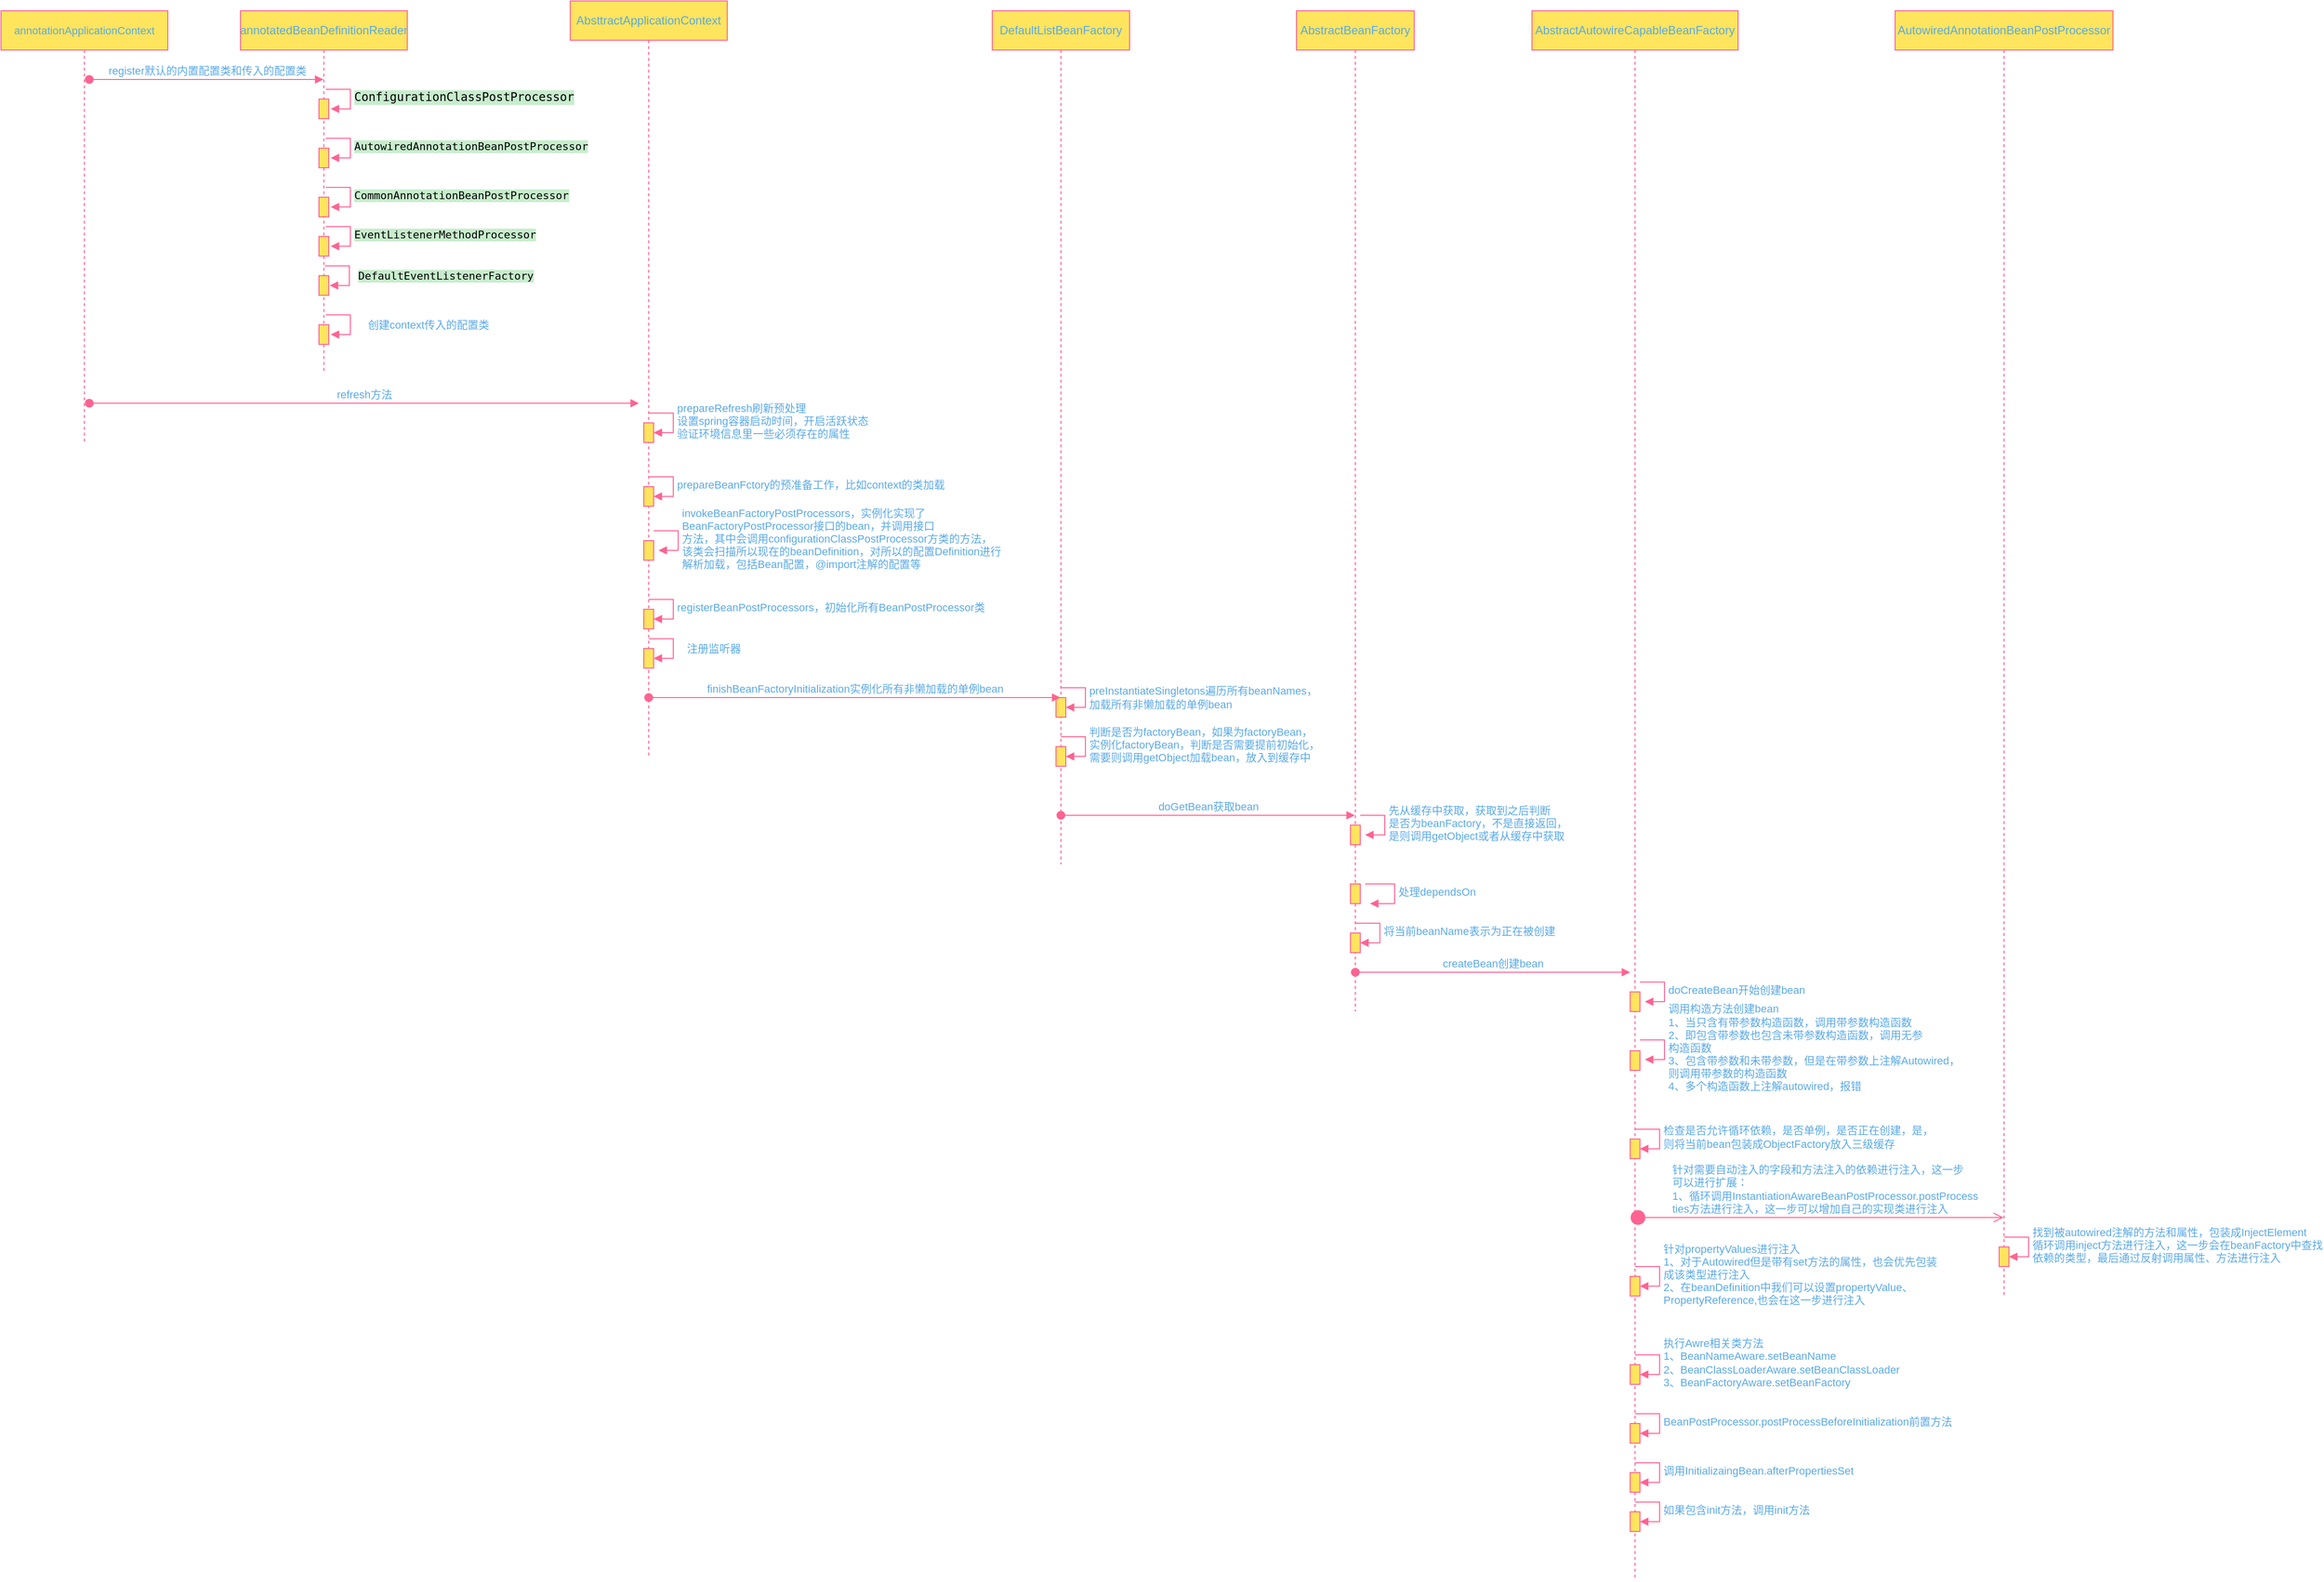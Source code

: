 <mxfile version="13.6.0" type="github">
  <diagram id="jD7jVm_kFhbCNpo8MqzH" name="Page-1">
    <mxGraphModel dx="946" dy="614" grid="1" gridSize="10" guides="1" tooltips="1" connect="1" arrows="1" fold="1" page="1" pageScale="1" pageWidth="827" pageHeight="1169" math="0" shadow="0">
      <root>
        <mxCell id="0" />
        <mxCell id="1" parent="0" />
        <mxCell id="nHzR_UdeMCzrL-gVibLt-6" value="&lt;span style=&quot;font-size: 11px&quot;&gt;annotationApplicationContext&lt;/span&gt;" style="shape=umlLifeline;perimeter=lifelinePerimeter;whiteSpace=wrap;html=1;container=1;collapsible=0;recursiveResize=0;outlineConnect=0;rounded=0;sketch=0;fillColor=#FFE45E;strokeColor=#FF6392;fontColor=#5AA9E6;" vertex="1" parent="1">
          <mxGeometry x="70" y="100" width="170" height="440" as="geometry" />
        </mxCell>
        <mxCell id="nHzR_UdeMCzrL-gVibLt-13" value="&lt;span style=&quot;text-align: left&quot;&gt;register默认的内置配置类和传入的配置类&lt;/span&gt;" style="html=1;verticalAlign=bottom;startArrow=oval;startFill=1;endArrow=block;startSize=8;strokeColor=#FF6392;fillColor=#FFE45E;fontColor=#5AA9E6;" edge="1" parent="nHzR_UdeMCzrL-gVibLt-6" target="nHzR_UdeMCzrL-gVibLt-10">
          <mxGeometry width="60" relative="1" as="geometry">
            <mxPoint x="90" y="70" as="sourcePoint" />
            <mxPoint x="150" y="70" as="targetPoint" />
          </mxGeometry>
        </mxCell>
        <mxCell id="nHzR_UdeMCzrL-gVibLt-10" value="annotatedBeanDefinitionReader" style="shape=umlLifeline;perimeter=lifelinePerimeter;whiteSpace=wrap;html=1;container=1;collapsible=0;recursiveResize=0;outlineConnect=0;rounded=0;sketch=0;strokeColor=#FF6392;fillColor=#FFE45E;fontColor=#5AA9E6;" vertex="1" parent="1">
          <mxGeometry x="314" y="100" width="170" height="370" as="geometry" />
        </mxCell>
        <mxCell id="nHzR_UdeMCzrL-gVibLt-27" value="&lt;pre style=&quot;background-color: rgb(199 , 237 , 204) ; color: rgb(0 , 0 , 0) ; font-family: &amp;#34;jetbrains mono&amp;#34; , monospace&quot;&gt;EventListenerMethodProcessor&lt;/pre&gt;" style="edgeStyle=orthogonalEdgeStyle;html=1;align=left;spacingLeft=2;endArrow=block;rounded=0;entryX=1;entryY=0;strokeColor=#FF6392;fillColor=#FFE45E;fontColor=#5AA9E6;" edge="1" parent="nHzR_UdeMCzrL-gVibLt-10">
          <mxGeometry relative="1" as="geometry">
            <mxPoint x="87" y="220" as="sourcePoint" />
            <Array as="points">
              <mxPoint x="112" y="220" />
            </Array>
            <mxPoint x="92" y="240" as="targetPoint" />
          </mxGeometry>
        </mxCell>
        <mxCell id="nHzR_UdeMCzrL-gVibLt-31" value="&lt;pre style=&quot;background-color: rgb(199 , 237 , 204) ; color: rgb(0 , 0 , 0) ; font-family: &amp;#34;jetbrains mono&amp;#34; , monospace&quot;&gt;DefaultEventListenerFactory&lt;/pre&gt;" style="edgeStyle=orthogonalEdgeStyle;html=1;align=left;spacingLeft=2;endArrow=block;rounded=0;entryX=1;entryY=0;strokeColor=#FF6392;fillColor=#FFE45E;fontColor=#5AA9E6;" edge="1" parent="nHzR_UdeMCzrL-gVibLt-10">
          <mxGeometry x="0.077" y="5" relative="1" as="geometry">
            <mxPoint x="86" y="260" as="sourcePoint" />
            <Array as="points">
              <mxPoint x="111" y="260" />
            </Array>
            <mxPoint x="91" y="280" as="targetPoint" />
            <mxPoint as="offset" />
          </mxGeometry>
        </mxCell>
        <mxCell id="nHzR_UdeMCzrL-gVibLt-35" value="创建context传入的配置类" style="edgeStyle=orthogonalEdgeStyle;html=1;align=left;spacingLeft=2;endArrow=block;rounded=0;entryX=1;entryY=0;strokeColor=#FF6392;fillColor=#FFE45E;fontColor=#5AA9E6;" edge="1" parent="nHzR_UdeMCzrL-gVibLt-10">
          <mxGeometry x="0.385" y="-17" relative="1" as="geometry">
            <mxPoint x="87" y="310" as="sourcePoint" />
            <Array as="points">
              <mxPoint x="112" y="310" />
            </Array>
            <mxPoint x="92" y="330" as="targetPoint" />
            <mxPoint x="14" y="7" as="offset" />
          </mxGeometry>
        </mxCell>
        <mxCell id="nHzR_UdeMCzrL-gVibLt-69" value="" style="html=1;points=[];perimeter=orthogonalPerimeter;rounded=0;sketch=0;strokeColor=#FF6392;fillColor=#FFE45E;fontColor=#5AA9E6;" vertex="1" parent="nHzR_UdeMCzrL-gVibLt-10">
          <mxGeometry x="80" y="320" width="10" height="20" as="geometry" />
        </mxCell>
        <mxCell id="nHzR_UdeMCzrL-gVibLt-70" value="" style="html=1;points=[];perimeter=orthogonalPerimeter;rounded=0;sketch=0;strokeColor=#FF6392;fillColor=#FFE45E;fontColor=#5AA9E6;" vertex="1" parent="nHzR_UdeMCzrL-gVibLt-10">
          <mxGeometry x="80" y="270" width="10" height="20" as="geometry" />
        </mxCell>
        <mxCell id="nHzR_UdeMCzrL-gVibLt-71" value="" style="html=1;points=[];perimeter=orthogonalPerimeter;rounded=0;sketch=0;strokeColor=#FF6392;fillColor=#FFE45E;fontColor=#5AA9E6;" vertex="1" parent="nHzR_UdeMCzrL-gVibLt-10">
          <mxGeometry x="80" y="230" width="10" height="20" as="geometry" />
        </mxCell>
        <mxCell id="nHzR_UdeMCzrL-gVibLt-72" value="" style="html=1;points=[];perimeter=orthogonalPerimeter;rounded=0;sketch=0;strokeColor=#FF6392;fillColor=#FFE45E;fontColor=#5AA9E6;" vertex="1" parent="nHzR_UdeMCzrL-gVibLt-10">
          <mxGeometry x="80" y="190" width="10" height="20" as="geometry" />
        </mxCell>
        <mxCell id="nHzR_UdeMCzrL-gVibLt-73" value="" style="html=1;points=[];perimeter=orthogonalPerimeter;rounded=0;sketch=0;strokeColor=#FF6392;fillColor=#FFE45E;fontColor=#5AA9E6;" vertex="1" parent="nHzR_UdeMCzrL-gVibLt-10">
          <mxGeometry x="80" y="140" width="10" height="20" as="geometry" />
        </mxCell>
        <mxCell id="nHzR_UdeMCzrL-gVibLt-74" value="" style="html=1;points=[];perimeter=orthogonalPerimeter;rounded=0;sketch=0;strokeColor=#FF6392;fillColor=#FFE45E;fontColor=#5AA9E6;" vertex="1" parent="nHzR_UdeMCzrL-gVibLt-10">
          <mxGeometry x="80" y="90" width="10" height="20" as="geometry" />
        </mxCell>
        <mxCell id="nHzR_UdeMCzrL-gVibLt-19" value="&lt;pre style=&quot;background-color: rgb(199 , 237 , 204) ; color: rgb(0 , 0 , 0) ; font-family: &amp;#34;jetbrains mono&amp;#34; , monospace&quot;&gt;&lt;font style=&quot;font-size: 12px&quot;&gt;ConfigurationClassPostProcessor&lt;/font&gt;&lt;/pre&gt;" style="edgeStyle=orthogonalEdgeStyle;html=1;align=left;spacingLeft=2;endArrow=block;rounded=0;entryX=1;entryY=0;strokeColor=#FF6392;fillColor=#FFE45E;fontColor=#5AA9E6;" edge="1" parent="1">
          <mxGeometry relative="1" as="geometry">
            <mxPoint x="401" y="180" as="sourcePoint" />
            <Array as="points">
              <mxPoint x="426" y="180" />
            </Array>
            <mxPoint x="406" y="200" as="targetPoint" />
          </mxGeometry>
        </mxCell>
        <mxCell id="nHzR_UdeMCzrL-gVibLt-23" value="&lt;pre style=&quot;background-color: rgb(199 , 237 , 204) ; color: rgb(0 , 0 , 0) ; font-family: &amp;#34;jetbrains mono&amp;#34; , monospace&quot;&gt;AutowiredAnnotationBeanPostProcessor&lt;/pre&gt;" style="edgeStyle=orthogonalEdgeStyle;html=1;align=left;spacingLeft=2;endArrow=block;rounded=0;entryX=1;entryY=0;strokeColor=#FF6392;fillColor=#FFE45E;fontColor=#5AA9E6;" edge="1" parent="1">
          <mxGeometry relative="1" as="geometry">
            <mxPoint x="401" y="230" as="sourcePoint" />
            <Array as="points">
              <mxPoint x="426" y="230" />
            </Array>
            <mxPoint x="406" y="250" as="targetPoint" />
          </mxGeometry>
        </mxCell>
        <mxCell id="nHzR_UdeMCzrL-gVibLt-25" value="&lt;pre style=&quot;background-color: rgb(199 , 237 , 204) ; color: rgb(0 , 0 , 0) ; font-family: &amp;#34;jetbrains mono&amp;#34; , monospace&quot;&gt;CommonAnnotationBeanPostProcessor&lt;/pre&gt;" style="edgeStyle=orthogonalEdgeStyle;html=1;align=left;spacingLeft=2;endArrow=block;rounded=0;entryX=1;entryY=0;strokeColor=#FF6392;fillColor=#FFE45E;fontColor=#5AA9E6;" edge="1" parent="1">
          <mxGeometry relative="1" as="geometry">
            <mxPoint x="401" y="280" as="sourcePoint" />
            <Array as="points">
              <mxPoint x="426" y="280" />
            </Array>
            <mxPoint x="406" y="300" as="targetPoint" />
          </mxGeometry>
        </mxCell>
        <mxCell id="nHzR_UdeMCzrL-gVibLt-36" value="AbsttractApplicationContext" style="shape=umlLifeline;perimeter=lifelinePerimeter;whiteSpace=wrap;html=1;container=1;collapsible=0;recursiveResize=0;outlineConnect=0;rounded=0;sketch=0;strokeColor=#FF6392;fillColor=#FFE45E;fontColor=#5AA9E6;" vertex="1" parent="1">
          <mxGeometry x="650" y="90" width="160" height="770" as="geometry" />
        </mxCell>
        <mxCell id="nHzR_UdeMCzrL-gVibLt-41" value="prepareRefresh刷新预处理&lt;br&gt;设置spring容器启动时间，开启活跃状态&lt;br&gt;验证环境信息里一些必须存在的属性" style="edgeStyle=orthogonalEdgeStyle;html=1;align=left;spacingLeft=2;endArrow=block;rounded=0;entryX=1;entryY=0;strokeColor=#FF6392;fillColor=#FFE45E;fontColor=#5AA9E6;" edge="1" parent="nHzR_UdeMCzrL-gVibLt-36">
          <mxGeometry relative="1" as="geometry">
            <mxPoint x="80" y="420" as="sourcePoint" />
            <Array as="points">
              <mxPoint x="105" y="420" />
            </Array>
            <mxPoint x="85" y="440" as="targetPoint" />
          </mxGeometry>
        </mxCell>
        <mxCell id="nHzR_UdeMCzrL-gVibLt-43" value="prepareBeanFctory的预准备工作，比如context的类加载" style="edgeStyle=orthogonalEdgeStyle;html=1;align=left;spacingLeft=2;endArrow=block;rounded=0;entryX=1;entryY=0;strokeColor=#FF6392;fillColor=#FFE45E;fontColor=#5AA9E6;" edge="1" parent="nHzR_UdeMCzrL-gVibLt-36">
          <mxGeometry relative="1" as="geometry">
            <mxPoint x="80" y="485" as="sourcePoint" />
            <Array as="points">
              <mxPoint x="105" y="485" />
            </Array>
            <mxPoint x="85" y="505" as="targetPoint" />
          </mxGeometry>
        </mxCell>
        <mxCell id="nHzR_UdeMCzrL-gVibLt-47" value="invokeBeanFactoryPostProcessors，实例化实现了&lt;br&gt;BeanFactoryPostProcessor接口的bean，并调用接口&lt;br&gt;方法，其中会调用configurationClassPostProcessor方类的方法，&lt;br&gt;该类会扫描所以现在的beanDefinition，对所以的配置Definition进行&lt;br&gt;解析加载，包括Bean配置，@import注解的配置等" style="edgeStyle=orthogonalEdgeStyle;html=1;align=left;spacingLeft=2;endArrow=block;rounded=0;entryX=1;entryY=0;strokeColor=#FF6392;fillColor=#FFE45E;fontColor=#5AA9E6;" edge="1" parent="nHzR_UdeMCzrL-gVibLt-36">
          <mxGeometry relative="1" as="geometry">
            <mxPoint x="85" y="540" as="sourcePoint" />
            <Array as="points">
              <mxPoint x="110" y="540" />
              <mxPoint x="110" y="560" />
            </Array>
            <mxPoint x="90" y="560" as="targetPoint" />
          </mxGeometry>
        </mxCell>
        <mxCell id="nHzR_UdeMCzrL-gVibLt-51" value="注册监听器" style="edgeStyle=orthogonalEdgeStyle;html=1;align=left;spacingLeft=2;endArrow=block;rounded=0;entryX=1;entryY=0;strokeColor=#FF6392;fillColor=#FFE45E;fontColor=#5AA9E6;" edge="1" parent="nHzR_UdeMCzrL-gVibLt-36">
          <mxGeometry x="0.385" y="-14" relative="1" as="geometry">
            <mxPoint x="80" y="650" as="sourcePoint" />
            <Array as="points">
              <mxPoint x="105" y="650" />
            </Array>
            <mxPoint x="85" y="670" as="targetPoint" />
            <mxPoint x="10" y="4" as="offset" />
          </mxGeometry>
        </mxCell>
        <mxCell id="nHzR_UdeMCzrL-gVibLt-64" value="" style="html=1;points=[];perimeter=orthogonalPerimeter;rounded=0;sketch=0;strokeColor=#FF6392;fillColor=#FFE45E;fontColor=#5AA9E6;" vertex="1" parent="nHzR_UdeMCzrL-gVibLt-36">
          <mxGeometry x="75" y="660" width="10" height="20" as="geometry" />
        </mxCell>
        <mxCell id="nHzR_UdeMCzrL-gVibLt-65" value="" style="html=1;points=[];perimeter=orthogonalPerimeter;rounded=0;sketch=0;strokeColor=#FF6392;fillColor=#FFE45E;fontColor=#5AA9E6;" vertex="1" parent="nHzR_UdeMCzrL-gVibLt-36">
          <mxGeometry x="75" y="620" width="10" height="20" as="geometry" />
        </mxCell>
        <mxCell id="nHzR_UdeMCzrL-gVibLt-66" value="" style="html=1;points=[];perimeter=orthogonalPerimeter;rounded=0;sketch=0;strokeColor=#FF6392;fillColor=#FFE45E;fontColor=#5AA9E6;" vertex="1" parent="nHzR_UdeMCzrL-gVibLt-36">
          <mxGeometry x="75" y="550" width="10" height="20" as="geometry" />
        </mxCell>
        <mxCell id="nHzR_UdeMCzrL-gVibLt-67" value="" style="html=1;points=[];perimeter=orthogonalPerimeter;rounded=0;sketch=0;strokeColor=#FF6392;fillColor=#FFE45E;fontColor=#5AA9E6;" vertex="1" parent="nHzR_UdeMCzrL-gVibLt-36">
          <mxGeometry x="75" y="495" width="10" height="20" as="geometry" />
        </mxCell>
        <mxCell id="nHzR_UdeMCzrL-gVibLt-68" value="" style="html=1;points=[];perimeter=orthogonalPerimeter;rounded=0;sketch=0;strokeColor=#FF6392;fillColor=#FFE45E;fontColor=#5AA9E6;" vertex="1" parent="nHzR_UdeMCzrL-gVibLt-36">
          <mxGeometry x="75" y="430" width="10" height="20" as="geometry" />
        </mxCell>
        <mxCell id="nHzR_UdeMCzrL-gVibLt-37" value="refresh方法" style="html=1;verticalAlign=bottom;startArrow=oval;startFill=1;endArrow=block;startSize=8;strokeColor=#FF6392;fillColor=#FFE45E;fontColor=#5AA9E6;" edge="1" parent="1">
          <mxGeometry width="60" relative="1" as="geometry">
            <mxPoint x="160" y="500" as="sourcePoint" />
            <mxPoint x="720" y="500" as="targetPoint" />
          </mxGeometry>
        </mxCell>
        <mxCell id="nHzR_UdeMCzrL-gVibLt-49" value="registerBeanPostProcessors，初始化所有BeanPostProcessor类" style="edgeStyle=orthogonalEdgeStyle;html=1;align=left;spacingLeft=2;endArrow=block;rounded=0;entryX=1;entryY=0;strokeColor=#FF6392;fillColor=#FFE45E;fontColor=#5AA9E6;" edge="1" parent="1">
          <mxGeometry relative="1" as="geometry">
            <mxPoint x="730" y="700" as="sourcePoint" />
            <Array as="points">
              <mxPoint x="755" y="700" />
            </Array>
            <mxPoint x="735" y="720" as="targetPoint" />
          </mxGeometry>
        </mxCell>
        <mxCell id="nHzR_UdeMCzrL-gVibLt-56" value="DefaultListBeanFactory" style="shape=umlLifeline;perimeter=lifelinePerimeter;whiteSpace=wrap;html=1;container=1;collapsible=0;recursiveResize=0;outlineConnect=0;rounded=0;sketch=0;strokeColor=#FF6392;fillColor=#FFE45E;fontColor=#5AA9E6;" vertex="1" parent="1">
          <mxGeometry x="1080" y="100" width="140" height="870" as="geometry" />
        </mxCell>
        <mxCell id="nHzR_UdeMCzrL-gVibLt-59" value="preInstantiateSingletons遍历所有beanNames，&lt;br&gt;加载所有非懒加载的单例bean" style="edgeStyle=orthogonalEdgeStyle;html=1;align=left;spacingLeft=2;endArrow=block;rounded=0;entryX=1;entryY=0;strokeColor=#FF6392;fillColor=#FFE45E;fontColor=#5AA9E6;" edge="1" parent="nHzR_UdeMCzrL-gVibLt-56">
          <mxGeometry x="0.077" relative="1" as="geometry">
            <mxPoint x="70" y="690" as="sourcePoint" />
            <Array as="points">
              <mxPoint x="95" y="690" />
            </Array>
            <mxPoint x="75" y="710" as="targetPoint" />
            <mxPoint as="offset" />
          </mxGeometry>
        </mxCell>
        <mxCell id="nHzR_UdeMCzrL-gVibLt-61" value="判断是否为factoryBean，如果为factoryBean，&lt;br&gt;实例化factoryBean，判断是否需要提前初始化，&lt;br&gt;需要则调用getObject加载bean，放入到缓存中" style="edgeStyle=orthogonalEdgeStyle;html=1;align=left;spacingLeft=2;endArrow=block;rounded=0;entryX=1;entryY=0;strokeColor=#FF6392;fillColor=#FFE45E;fontColor=#5AA9E6;" edge="1" parent="nHzR_UdeMCzrL-gVibLt-56">
          <mxGeometry relative="1" as="geometry">
            <mxPoint x="70" y="740" as="sourcePoint" />
            <Array as="points">
              <mxPoint x="95" y="740" />
            </Array>
            <mxPoint x="75" y="760" as="targetPoint" />
          </mxGeometry>
        </mxCell>
        <mxCell id="nHzR_UdeMCzrL-gVibLt-75" value="" style="html=1;points=[];perimeter=orthogonalPerimeter;rounded=0;sketch=0;strokeColor=#FF6392;fillColor=#FFE45E;fontColor=#5AA9E6;" vertex="1" parent="nHzR_UdeMCzrL-gVibLt-56">
          <mxGeometry x="65" y="750" width="10" height="20" as="geometry" />
        </mxCell>
        <mxCell id="nHzR_UdeMCzrL-gVibLt-76" value="" style="html=1;points=[];perimeter=orthogonalPerimeter;rounded=0;sketch=0;strokeColor=#FF6392;fillColor=#FFE45E;fontColor=#5AA9E6;" vertex="1" parent="nHzR_UdeMCzrL-gVibLt-56">
          <mxGeometry x="65" y="700" width="10" height="20" as="geometry" />
        </mxCell>
        <mxCell id="nHzR_UdeMCzrL-gVibLt-82" value="doGetBean获取bean" style="html=1;verticalAlign=bottom;startArrow=oval;startFill=1;endArrow=block;startSize=8;strokeColor=#FF6392;fillColor=#FFE45E;fontColor=#5AA9E6;" edge="1" parent="nHzR_UdeMCzrL-gVibLt-56" target="nHzR_UdeMCzrL-gVibLt-81">
          <mxGeometry width="60" relative="1" as="geometry">
            <mxPoint x="70" y="820" as="sourcePoint" />
            <mxPoint x="130" y="820" as="targetPoint" />
          </mxGeometry>
        </mxCell>
        <mxCell id="nHzR_UdeMCzrL-gVibLt-57" value="&lt;span style=&quot;text-align: left&quot;&gt;finishBeanFactoryInitialization实例化所有非懒加载的单例bean&lt;/span&gt;" style="html=1;verticalAlign=bottom;startArrow=oval;startFill=1;endArrow=block;startSize=8;strokeColor=#FF6392;fillColor=#FFE45E;fontColor=#5AA9E6;" edge="1" parent="1" source="nHzR_UdeMCzrL-gVibLt-36" target="nHzR_UdeMCzrL-gVibLt-56">
          <mxGeometry width="60" relative="1" as="geometry">
            <mxPoint x="730" y="790" as="sourcePoint" />
            <mxPoint x="790" y="790" as="targetPoint" />
            <Array as="points">
              <mxPoint x="750" y="800" />
            </Array>
          </mxGeometry>
        </mxCell>
        <mxCell id="nHzR_UdeMCzrL-gVibLt-81" value="AbstractBeanFactory" style="shape=umlLifeline;perimeter=lifelinePerimeter;whiteSpace=wrap;html=1;container=1;collapsible=0;recursiveResize=0;outlineConnect=0;rounded=0;sketch=0;strokeColor=#FF6392;fillColor=#FFE45E;fontColor=#5AA9E6;" vertex="1" parent="1">
          <mxGeometry x="1390" y="100" width="120" height="1020" as="geometry" />
        </mxCell>
        <mxCell id="nHzR_UdeMCzrL-gVibLt-84" value="先从缓存中获取，获取到之后判断&lt;br&gt;是否为beanFactory，不是直接返回，&lt;br&gt;是则调用getObject或者从缓存中获取" style="edgeStyle=orthogonalEdgeStyle;html=1;align=left;spacingLeft=2;endArrow=block;rounded=0;entryX=1;entryY=0;strokeColor=#FF6392;fillColor=#FFE45E;fontColor=#5AA9E6;" edge="1" parent="nHzR_UdeMCzrL-gVibLt-81">
          <mxGeometry relative="1" as="geometry">
            <mxPoint x="65" y="820" as="sourcePoint" />
            <Array as="points">
              <mxPoint x="90" y="820" />
            </Array>
            <mxPoint x="70" y="840" as="targetPoint" />
          </mxGeometry>
        </mxCell>
        <mxCell id="nHzR_UdeMCzrL-gVibLt-85" value="" style="html=1;points=[];perimeter=orthogonalPerimeter;rounded=0;sketch=0;strokeColor=#FF6392;fillColor=#FFE45E;fontColor=#5AA9E6;" vertex="1" parent="nHzR_UdeMCzrL-gVibLt-81">
          <mxGeometry x="55" y="830" width="10" height="20" as="geometry" />
        </mxCell>
        <mxCell id="nHzR_UdeMCzrL-gVibLt-87" value="将当前beanName表示为正在被创建" style="edgeStyle=orthogonalEdgeStyle;html=1;align=left;spacingLeft=2;endArrow=block;rounded=0;entryX=1;entryY=0;strokeColor=#FF6392;fillColor=#FFE45E;fontColor=#5AA9E6;" edge="1" parent="nHzR_UdeMCzrL-gVibLt-81">
          <mxGeometry relative="1" as="geometry">
            <mxPoint x="60" y="930" as="sourcePoint" />
            <Array as="points">
              <mxPoint x="85" y="930" />
            </Array>
            <mxPoint x="65" y="950" as="targetPoint" />
          </mxGeometry>
        </mxCell>
        <mxCell id="nHzR_UdeMCzrL-gVibLt-88" value="" style="html=1;points=[];perimeter=orthogonalPerimeter;rounded=0;sketch=0;strokeColor=#FF6392;fillColor=#FFE45E;fontColor=#5AA9E6;" vertex="1" parent="nHzR_UdeMCzrL-gVibLt-81">
          <mxGeometry x="55" y="890" width="10" height="20" as="geometry" />
        </mxCell>
        <mxCell id="nHzR_UdeMCzrL-gVibLt-92" value="" style="html=1;points=[];perimeter=orthogonalPerimeter;rounded=0;sketch=0;strokeColor=#FF6392;fillColor=#FFE45E;fontColor=#5AA9E6;" vertex="1" parent="nHzR_UdeMCzrL-gVibLt-81">
          <mxGeometry x="55" y="940" width="10" height="20" as="geometry" />
        </mxCell>
        <mxCell id="nHzR_UdeMCzrL-gVibLt-89" value="AbstractAutowireCapableBeanFactory" style="shape=umlLifeline;perimeter=lifelinePerimeter;whiteSpace=wrap;html=1;container=1;collapsible=0;recursiveResize=0;outlineConnect=0;rounded=0;sketch=0;strokeColor=#FF6392;fillColor=#FFE45E;fontColor=#5AA9E6;" vertex="1" parent="1">
          <mxGeometry x="1630" y="100" width="210" height="1600" as="geometry" />
        </mxCell>
        <mxCell id="nHzR_UdeMCzrL-gVibLt-94" value="doCreateBean开始创建bean" style="edgeStyle=orthogonalEdgeStyle;html=1;align=left;spacingLeft=2;endArrow=block;rounded=0;entryX=1;entryY=0;strokeColor=#FF6392;fillColor=#FFE45E;fontColor=#5AA9E6;" edge="1" parent="nHzR_UdeMCzrL-gVibLt-89">
          <mxGeometry relative="1" as="geometry">
            <mxPoint x="110" y="990" as="sourcePoint" />
            <Array as="points">
              <mxPoint x="135" y="990" />
            </Array>
            <mxPoint x="115" y="1010" as="targetPoint" />
          </mxGeometry>
        </mxCell>
        <mxCell id="nHzR_UdeMCzrL-gVibLt-95" value="" style="html=1;points=[];perimeter=orthogonalPerimeter;rounded=0;sketch=0;strokeColor=#FF6392;fillColor=#FFE45E;fontColor=#5AA9E6;" vertex="1" parent="nHzR_UdeMCzrL-gVibLt-89">
          <mxGeometry x="100" y="1000" width="10" height="20" as="geometry" />
        </mxCell>
        <mxCell id="nHzR_UdeMCzrL-gVibLt-97" value="调用构造方法创建bean&lt;br&gt;1、当只含有带参数构造函数，调用带参数构造函数&lt;br&gt;2、即包含带参数也包含未带参数构造函数，调用无参&lt;br&gt;构造函数&lt;br&gt;3、包含带参数和未带参数，但是在带参数上注解Autowired，&lt;br&gt;则调用带参数的构造函数&lt;br&gt;4、多个构造函数上注解autowired，报错" style="edgeStyle=orthogonalEdgeStyle;html=1;align=left;spacingLeft=2;endArrow=block;rounded=0;entryX=1;entryY=0;strokeColor=#FF6392;fillColor=#FFE45E;fontColor=#5AA9E6;" edge="1" parent="nHzR_UdeMCzrL-gVibLt-89">
          <mxGeometry relative="1" as="geometry">
            <mxPoint x="110" y="1049" as="sourcePoint" />
            <Array as="points">
              <mxPoint x="135" y="1049" />
            </Array>
            <mxPoint x="115" y="1069" as="targetPoint" />
          </mxGeometry>
        </mxCell>
        <mxCell id="nHzR_UdeMCzrL-gVibLt-98" value="" style="html=1;points=[];perimeter=orthogonalPerimeter;rounded=0;sketch=0;strokeColor=#FF6392;fillColor=#FFE45E;fontColor=#5AA9E6;" vertex="1" parent="nHzR_UdeMCzrL-gVibLt-89">
          <mxGeometry x="100" y="1060" width="10" height="20" as="geometry" />
        </mxCell>
        <mxCell id="nHzR_UdeMCzrL-gVibLt-103" value="检查是否允许循环依赖，是否单例，是否正在创建，是，&lt;br&gt;则将当前bean包装成ObjectFactory放入三级缓存" style="edgeStyle=orthogonalEdgeStyle;html=1;align=left;spacingLeft=2;endArrow=block;rounded=0;entryX=1;entryY=0;strokeColor=#FF6392;fillColor=#FFE45E;fontColor=#5AA9E6;" edge="1" parent="nHzR_UdeMCzrL-gVibLt-89">
          <mxGeometry relative="1" as="geometry">
            <mxPoint x="105" y="1140" as="sourcePoint" />
            <Array as="points">
              <mxPoint x="130" y="1140" />
            </Array>
            <mxPoint x="110" y="1160" as="targetPoint" />
          </mxGeometry>
        </mxCell>
        <mxCell id="nHzR_UdeMCzrL-gVibLt-104" value="" style="html=1;points=[];perimeter=orthogonalPerimeter;rounded=0;sketch=0;strokeColor=#FF6392;fillColor=#FFE45E;fontColor=#5AA9E6;" vertex="1" parent="nHzR_UdeMCzrL-gVibLt-89">
          <mxGeometry x="100" y="1150" width="10" height="20" as="geometry" />
        </mxCell>
        <mxCell id="nHzR_UdeMCzrL-gVibLt-106" value="针对需要自动注入的字段和方法注入的依赖进行注入，这一步&lt;br&gt;可以进行扩展：&lt;br&gt;1、循环调用InstantiationAwareBeanPostProcessor.postProcess&lt;br&gt;ties方法进行注入，这一步可以增加自己的实现类进行注入" style="html=1;verticalAlign=bottom;startArrow=circle;startFill=1;endArrow=open;startSize=6;endSize=8;strokeColor=#FF6392;fillColor=#FFE45E;fontColor=#5AA9E6;align=left;" edge="1" parent="nHzR_UdeMCzrL-gVibLt-89" target="nHzR_UdeMCzrL-gVibLt-105">
          <mxGeometry x="-0.784" width="80" relative="1" as="geometry">
            <mxPoint x="100" y="1230" as="sourcePoint" />
            <mxPoint x="180" y="1230" as="targetPoint" />
            <mxPoint as="offset" />
          </mxGeometry>
        </mxCell>
        <mxCell id="nHzR_UdeMCzrL-gVibLt-113" value="针对propertyValues进行注入&lt;br&gt;1、对于Autowired但是带有set方法的属性，也会优先包装&lt;br&gt;成该类型进行注入&lt;br&gt;2、在beanDefinition中我们可以设置propertyValue、&lt;br&gt;PropertyReference,也会在这一步进行注入" style="edgeStyle=orthogonalEdgeStyle;html=1;align=left;spacingLeft=2;endArrow=block;rounded=0;entryX=1;entryY=0;strokeColor=#FF6392;fillColor=#FFE45E;fontColor=#5AA9E6;" edge="1" parent="nHzR_UdeMCzrL-gVibLt-89">
          <mxGeometry relative="1" as="geometry">
            <mxPoint x="105" y="1280" as="sourcePoint" />
            <Array as="points">
              <mxPoint x="130" y="1280" />
            </Array>
            <mxPoint x="110" y="1300" as="targetPoint" />
          </mxGeometry>
        </mxCell>
        <mxCell id="nHzR_UdeMCzrL-gVibLt-114" value="" style="html=1;points=[];perimeter=orthogonalPerimeter;rounded=0;sketch=0;strokeColor=#FF6392;fillColor=#FFE45E;fontColor=#5AA9E6;" vertex="1" parent="nHzR_UdeMCzrL-gVibLt-89">
          <mxGeometry x="100" y="1290" width="10" height="20" as="geometry" />
        </mxCell>
        <mxCell id="nHzR_UdeMCzrL-gVibLt-123" value="执行Awre相关类方法&lt;br&gt;1、BeanNameAware.setBeanName&lt;br&gt;2、BeanClassLoaderAware.setBeanClassLoader&lt;br&gt;3、BeanFactoryAware.setBeanFactory" style="edgeStyle=orthogonalEdgeStyle;html=1;align=left;spacingLeft=2;endArrow=block;rounded=0;entryX=1;entryY=0;strokeColor=#FF6392;fillColor=#FFE45E;fontColor=#5AA9E6;" edge="1" parent="nHzR_UdeMCzrL-gVibLt-89">
          <mxGeometry relative="1" as="geometry">
            <mxPoint x="105" y="1370" as="sourcePoint" />
            <Array as="points">
              <mxPoint x="130" y="1370" />
            </Array>
            <mxPoint x="110" y="1390" as="targetPoint" />
          </mxGeometry>
        </mxCell>
        <mxCell id="nHzR_UdeMCzrL-gVibLt-124" value="" style="html=1;points=[];perimeter=orthogonalPerimeter;rounded=0;sketch=0;strokeColor=#FF6392;fillColor=#FFE45E;fontColor=#5AA9E6;" vertex="1" parent="nHzR_UdeMCzrL-gVibLt-89">
          <mxGeometry x="100" y="1380" width="10" height="20" as="geometry" />
        </mxCell>
        <mxCell id="nHzR_UdeMCzrL-gVibLt-128" value="BeanPostProcessor.postProcessBeforeInitialization前置方法" style="edgeStyle=orthogonalEdgeStyle;html=1;align=left;spacingLeft=2;endArrow=block;rounded=0;entryX=1;entryY=0;strokeColor=#FF6392;fillColor=#FFE45E;fontColor=#5AA9E6;" edge="1" parent="nHzR_UdeMCzrL-gVibLt-89">
          <mxGeometry relative="1" as="geometry">
            <mxPoint x="105" y="1430" as="sourcePoint" />
            <Array as="points">
              <mxPoint x="130" y="1430" />
            </Array>
            <mxPoint x="110" y="1450" as="targetPoint" />
          </mxGeometry>
        </mxCell>
        <mxCell id="nHzR_UdeMCzrL-gVibLt-129" value="" style="html=1;points=[];perimeter=orthogonalPerimeter;rounded=0;sketch=0;strokeColor=#FF6392;fillColor=#FFE45E;fontColor=#5AA9E6;" vertex="1" parent="nHzR_UdeMCzrL-gVibLt-89">
          <mxGeometry x="100" y="1440" width="10" height="20" as="geometry" />
        </mxCell>
        <mxCell id="nHzR_UdeMCzrL-gVibLt-131" value="调用InitializaingBean.afterPropertiesSet" style="edgeStyle=orthogonalEdgeStyle;html=1;align=left;spacingLeft=2;endArrow=block;rounded=0;entryX=1;entryY=0;strokeColor=#FF6392;fillColor=#FFE45E;fontColor=#5AA9E6;" edge="1" parent="nHzR_UdeMCzrL-gVibLt-89">
          <mxGeometry relative="1" as="geometry">
            <mxPoint x="105" y="1480" as="sourcePoint" />
            <Array as="points">
              <mxPoint x="130" y="1480" />
            </Array>
            <mxPoint x="110" y="1500" as="targetPoint" />
          </mxGeometry>
        </mxCell>
        <mxCell id="nHzR_UdeMCzrL-gVibLt-132" value="" style="html=1;points=[];perimeter=orthogonalPerimeter;rounded=0;sketch=0;strokeColor=#FF6392;fillColor=#FFE45E;fontColor=#5AA9E6;" vertex="1" parent="nHzR_UdeMCzrL-gVibLt-89">
          <mxGeometry x="100" y="1490" width="10" height="20" as="geometry" />
        </mxCell>
        <mxCell id="nHzR_UdeMCzrL-gVibLt-134" value="如果包含init方法，调用init方法" style="edgeStyle=orthogonalEdgeStyle;html=1;align=left;spacingLeft=2;endArrow=block;rounded=0;entryX=1;entryY=0;strokeColor=#FF6392;fillColor=#FFE45E;fontColor=#5AA9E6;" edge="1" parent="nHzR_UdeMCzrL-gVibLt-89">
          <mxGeometry relative="1" as="geometry">
            <mxPoint x="105" y="1520" as="sourcePoint" />
            <Array as="points">
              <mxPoint x="130" y="1520" />
            </Array>
            <mxPoint x="110" y="1540" as="targetPoint" />
          </mxGeometry>
        </mxCell>
        <mxCell id="nHzR_UdeMCzrL-gVibLt-135" value="" style="html=1;points=[];perimeter=orthogonalPerimeter;rounded=0;sketch=0;strokeColor=#FF6392;fillColor=#FFE45E;fontColor=#5AA9E6;" vertex="1" parent="nHzR_UdeMCzrL-gVibLt-89">
          <mxGeometry x="100" y="1530" width="10" height="20" as="geometry" />
        </mxCell>
        <mxCell id="nHzR_UdeMCzrL-gVibLt-90" value="createBean创建bean" style="html=1;verticalAlign=bottom;startArrow=oval;startFill=1;endArrow=block;startSize=8;strokeColor=#FF6392;fillColor=#FFE45E;fontColor=#5AA9E6;" edge="1" parent="1">
          <mxGeometry width="60" relative="1" as="geometry">
            <mxPoint x="1450" y="1080" as="sourcePoint" />
            <mxPoint x="1730" y="1080" as="targetPoint" />
            <Array as="points" />
          </mxGeometry>
        </mxCell>
        <mxCell id="nHzR_UdeMCzrL-gVibLt-91" value="处理dependsOn" style="edgeStyle=orthogonalEdgeStyle;html=1;align=left;spacingLeft=2;endArrow=block;rounded=0;entryX=1;entryY=0;strokeColor=#FF6392;fillColor=#FFE45E;fontColor=#5AA9E6;" edge="1" parent="1">
          <mxGeometry relative="1" as="geometry">
            <mxPoint x="1460" y="990" as="sourcePoint" />
            <Array as="points">
              <mxPoint x="1490" y="990" />
              <mxPoint x="1490" y="1010" />
            </Array>
            <mxPoint x="1465" y="1010" as="targetPoint" />
          </mxGeometry>
        </mxCell>
        <mxCell id="nHzR_UdeMCzrL-gVibLt-105" value="AutowiredAnnotationBeanPostProcessor" style="shape=umlLifeline;perimeter=lifelinePerimeter;whiteSpace=wrap;html=1;container=1;collapsible=0;recursiveResize=0;outlineConnect=0;rounded=0;sketch=0;strokeColor=#FF6392;fillColor=#FFE45E;fontColor=#5AA9E6;" vertex="1" parent="1">
          <mxGeometry x="2000" y="100" width="222" height="1310" as="geometry" />
        </mxCell>
        <mxCell id="nHzR_UdeMCzrL-gVibLt-108" value="找到被autowired注解的方法和属性，包装成InjectElement&lt;br&gt;循环调用inject方法进行注入，这一步会在beanFactory中查找&lt;br&gt;依赖的类型，最后通过反射调用属性、方法进行注入" style="edgeStyle=orthogonalEdgeStyle;html=1;align=left;spacingLeft=2;endArrow=block;rounded=0;entryX=1;entryY=0;strokeColor=#FF6392;fillColor=#FFE45E;fontColor=#5AA9E6;" edge="1" parent="nHzR_UdeMCzrL-gVibLt-105">
          <mxGeometry relative="1" as="geometry">
            <mxPoint x="111" y="1250" as="sourcePoint" />
            <Array as="points">
              <mxPoint x="136" y="1250" />
            </Array>
            <mxPoint x="116" y="1270" as="targetPoint" />
          </mxGeometry>
        </mxCell>
        <mxCell id="nHzR_UdeMCzrL-gVibLt-109" value="" style="html=1;points=[];perimeter=orthogonalPerimeter;rounded=0;sketch=0;strokeColor=#FF6392;fillColor=#FFE45E;fontColor=#5AA9E6;" vertex="1" parent="nHzR_UdeMCzrL-gVibLt-105">
          <mxGeometry x="106" y="1260" width="10" height="20" as="geometry" />
        </mxCell>
      </root>
    </mxGraphModel>
  </diagram>
</mxfile>
